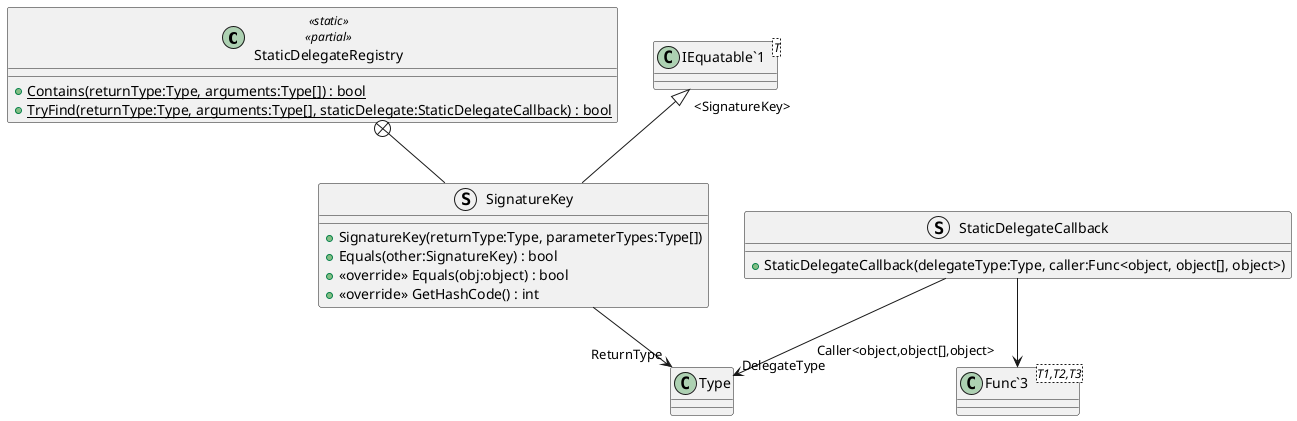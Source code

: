 @startuml
class StaticDelegateRegistry <<static>> <<partial>> {
    + {static} Contains(returnType:Type, arguments:Type[]) : bool
    + {static} TryFind(returnType:Type, arguments:Type[], staticDelegate:StaticDelegateCallback) : bool
}
struct StaticDelegateCallback {
    + StaticDelegateCallback(delegateType:Type, caller:Func<object, object[], object>)
}
struct SignatureKey {
    + SignatureKey(returnType:Type, parameterTypes:Type[])
    + Equals(other:SignatureKey) : bool
    + <<override>> Equals(obj:object) : bool
    + <<override>> GetHashCode() : int
}
class "Func`3"<T1,T2,T3> {
}
class "IEquatable`1"<T> {
}
StaticDelegateCallback --> "DelegateType" Type
StaticDelegateCallback --> "Caller<object,object[],object>" "Func`3"
StaticDelegateRegistry +-- SignatureKey
"IEquatable`1" "<SignatureKey>" <|-- SignatureKey
SignatureKey --> "ReturnType" Type
@enduml
